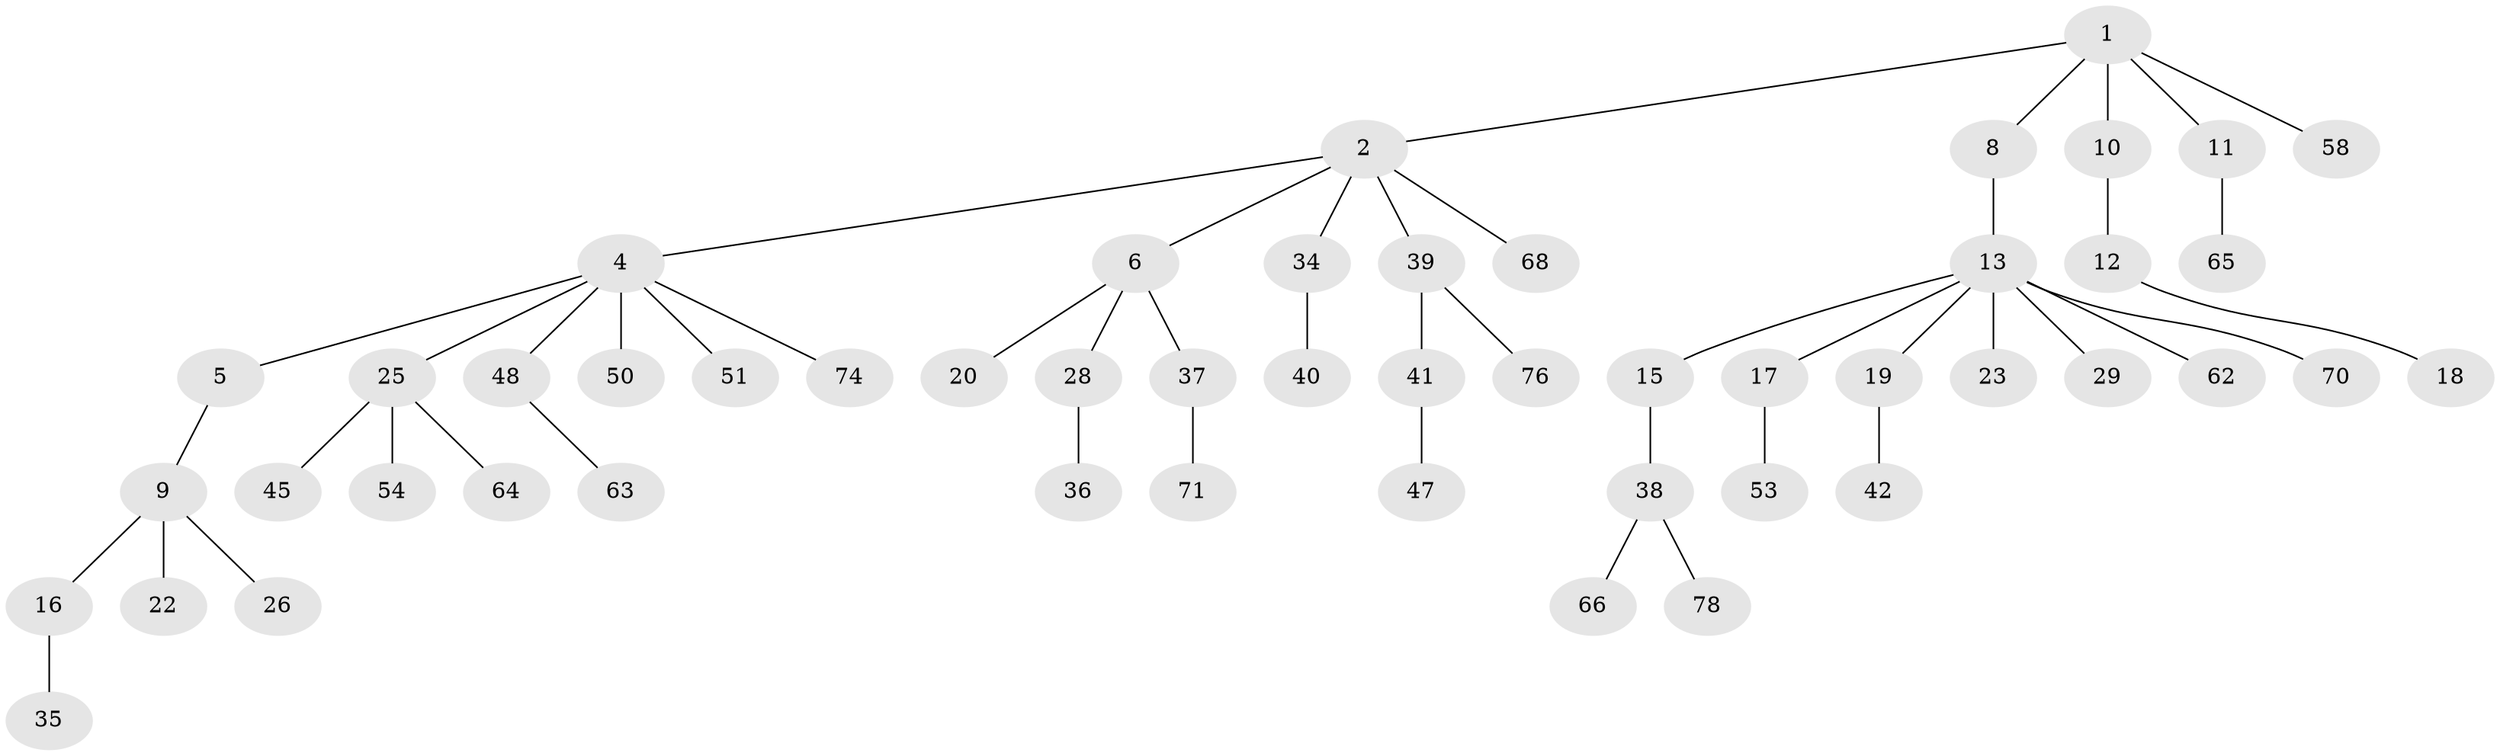// original degree distribution, {3: 0.14102564102564102, 5: 0.02564102564102564, 4: 0.05128205128205128, 6: 0.01282051282051282, 2: 0.2948717948717949, 7: 0.01282051282051282, 1: 0.46153846153846156}
// Generated by graph-tools (version 1.1) at 2025/11/02/27/25 16:11:25]
// undirected, 51 vertices, 50 edges
graph export_dot {
graph [start="1"]
  node [color=gray90,style=filled];
  1 [super="+3"];
  2 [super="+24"];
  4 [super="+46"];
  5;
  6 [super="+7"];
  8;
  9;
  10 [super="+21"];
  11 [super="+67"];
  12;
  13 [super="+14"];
  15 [super="+31"];
  16 [super="+59"];
  17 [super="+77"];
  18 [super="+27"];
  19;
  20 [super="+56"];
  22;
  23 [super="+30"];
  25 [super="+33"];
  26 [super="+57"];
  28 [super="+32"];
  29;
  34 [super="+69"];
  35 [super="+73"];
  36;
  37;
  38 [super="+49"];
  39 [super="+43"];
  40;
  41 [super="+44"];
  42 [super="+52"];
  45;
  47;
  48 [super="+55"];
  50 [super="+60"];
  51;
  53 [super="+75"];
  54;
  58 [super="+61"];
  62;
  63;
  64;
  65;
  66;
  68;
  70;
  71 [super="+72"];
  74;
  76;
  78;
  1 -- 2;
  1 -- 8;
  1 -- 10;
  1 -- 11;
  1 -- 58;
  2 -- 4;
  2 -- 6;
  2 -- 39;
  2 -- 34;
  2 -- 68;
  4 -- 5;
  4 -- 25;
  4 -- 50;
  4 -- 74;
  4 -- 48;
  4 -- 51;
  5 -- 9;
  6 -- 20;
  6 -- 28;
  6 -- 37;
  8 -- 13;
  9 -- 16;
  9 -- 22;
  9 -- 26;
  10 -- 12;
  11 -- 65;
  12 -- 18;
  13 -- 19;
  13 -- 17;
  13 -- 29;
  13 -- 70;
  13 -- 23;
  13 -- 62;
  13 -- 15;
  15 -- 38;
  16 -- 35;
  17 -- 53;
  19 -- 42;
  25 -- 45;
  25 -- 54;
  25 -- 64;
  28 -- 36;
  34 -- 40;
  37 -- 71;
  38 -- 66;
  38 -- 78;
  39 -- 41;
  39 -- 76;
  41 -- 47;
  48 -- 63;
}
